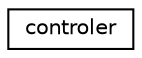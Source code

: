 digraph "Graphical Class Hierarchy"
{
  edge [fontname="Helvetica",fontsize="10",labelfontname="Helvetica",labelfontsize="10"];
  node [fontname="Helvetica",fontsize="10",shape=record];
  rankdir="LR";
  Node0 [label="controler",height=0.2,width=0.4,color="black", fillcolor="white", style="filled",URL="$structcontroler.html"];
}
